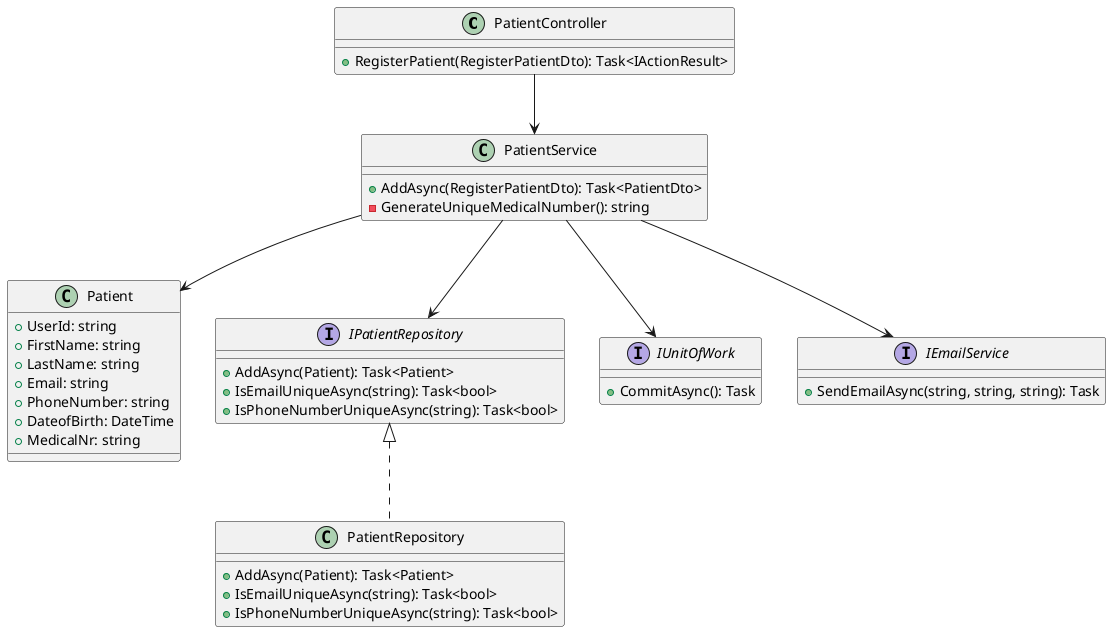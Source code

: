 @startuml
class PatientController {
  + RegisterPatient(RegisterPatientDto): Task<IActionResult>
}

class PatientService {
  + AddAsync(RegisterPatientDto): Task<PatientDto>
  - GenerateUniqueMedicalNumber(): string
}

class Patient {
  + UserId: string
  + FirstName: string
  + LastName: string
  + Email: string
  + PhoneNumber: string
  + DateofBirth: DateTime
  + MedicalNr: string
}

interface IPatientRepository {
  + AddAsync(Patient): Task<Patient>
  + IsEmailUniqueAsync(string): Task<bool>
  + IsPhoneNumberUniqueAsync(string): Task<bool>
}

class PatientRepository {
  + AddAsync(Patient): Task<Patient>
  + IsEmailUniqueAsync(string): Task<bool>
  + IsPhoneNumberUniqueAsync(string): Task<bool>
}

interface IUnitOfWork {
  + CommitAsync(): Task
}

interface IEmailService {
  + SendEmailAsync(string, string, string): Task
}

PatientController --> PatientService
PatientService --> IPatientRepository
PatientService --> Patient
PatientService --> IUnitOfWork
PatientService --> IEmailService
IPatientRepository <|.. PatientRepository
@enduml
